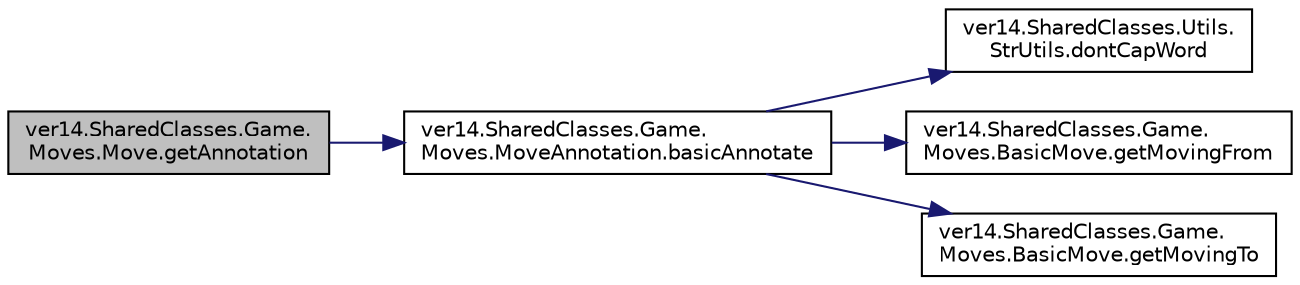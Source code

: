 digraph "ver14.SharedClasses.Game.Moves.Move.getAnnotation"
{
 // LATEX_PDF_SIZE
  edge [fontname="Helvetica",fontsize="10",labelfontname="Helvetica",labelfontsize="10"];
  node [fontname="Helvetica",fontsize="10",shape=record];
  rankdir="LR";
  Node1 [label="ver14.SharedClasses.Game.\lMoves.Move.getAnnotation",height=0.2,width=0.4,color="black", fillcolor="grey75", style="filled", fontcolor="black",tooltip=" "];
  Node1 -> Node2 [color="midnightblue",fontsize="10",style="solid"];
  Node2 [label="ver14.SharedClasses.Game.\lMoves.MoveAnnotation.basicAnnotate",height=0.2,width=0.4,color="black", fillcolor="white", style="filled",URL="$classver14_1_1_shared_classes_1_1_game_1_1_moves_1_1_move_annotation.html#a9f207b72c6f49eb626b17c6c65585f97",tooltip=" "];
  Node2 -> Node3 [color="midnightblue",fontsize="10",style="solid"];
  Node3 [label="ver14.SharedClasses.Utils.\lStrUtils.dontCapWord",height=0.2,width=0.4,color="black", fillcolor="white", style="filled",URL="$classver14_1_1_shared_classes_1_1_utils_1_1_str_utils.html#a3f4cc5b1cdb8c226aae3d14162462f43",tooltip=" "];
  Node2 -> Node4 [color="midnightblue",fontsize="10",style="solid"];
  Node4 [label="ver14.SharedClasses.Game.\lMoves.BasicMove.getMovingFrom",height=0.2,width=0.4,color="black", fillcolor="white", style="filled",URL="$classver14_1_1_shared_classes_1_1_game_1_1_moves_1_1_basic_move.html#a2cb3d549901431ca5202d7687564fb15",tooltip=" "];
  Node2 -> Node5 [color="midnightblue",fontsize="10",style="solid"];
  Node5 [label="ver14.SharedClasses.Game.\lMoves.BasicMove.getMovingTo",height=0.2,width=0.4,color="black", fillcolor="white", style="filled",URL="$classver14_1_1_shared_classes_1_1_game_1_1_moves_1_1_basic_move.html#a4c1bfef02d067997929f0edc357fb1b6",tooltip=" "];
}
